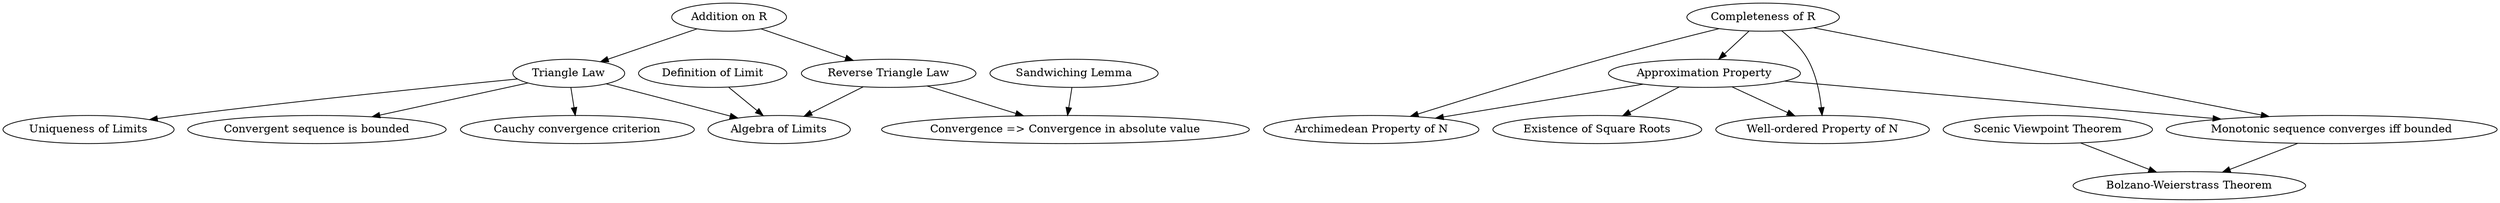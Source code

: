 digraph {
    "Addition on R" -> "Triangle Law";
    "Addition on R" -> "Reverse Triangle Law";

    "Completeness of R" -> "Approximation Property";

    "Approximation Property" -> "Existence of Square Roots";

    "Completeness of R" -> "Archimedean Property of N";
    "Approximation Property" -> "Archimedean Property of N";

    "Completeness of R" -> "Well-ordered Property of N";
    "Approximation Property" -> "Well-ordered Property of N";

    // "Definition of Limit" -> "Tails Lemma";

    // "Definition of Limit" -> "Sandwiching Lemma";

    // "Definition of Limit" -> "Uniqueness of Limits";
    "Triangle Law" -> "Uniqueness of Limits";

    // "Definition of Limit" -> "Convergent sequence is bounded";
    "Triangle Law" -> "Convergent sequence is bounded";

    "Reverse Triangle Law" -> "Convergence => Convergence in absolute value"
    "Sandwiching Lemma" -> "Convergence => Convergence in absolute value"

    // "Definition of Limit" -> "All subsequences of convergent sequence are convergent";

    // "Definition of Limit" -> "Subsequences w/ different limits => Divergent sequence";

    "Definition of Limit" -> "Algebra of Limits";
    "Triangle Law" -> "Algebra of Limits";
    "Reverse Triangle Law" -> "Algebra of Limits";

    "Completeness of R" -> "Monotonic sequence converges iff bounded";
    "Approximation Property" -> "Monotonic sequence converges iff bounded";

    "Scenic Viewpoint Theorem" -> "Bolzano-Weierstrass Theorem";
    "Monotonic sequence converges iff bounded" -> "Bolzano-Weierstrass Theorem";

    "Triangle Law" -> "Cauchy convergence criterion";
 }
